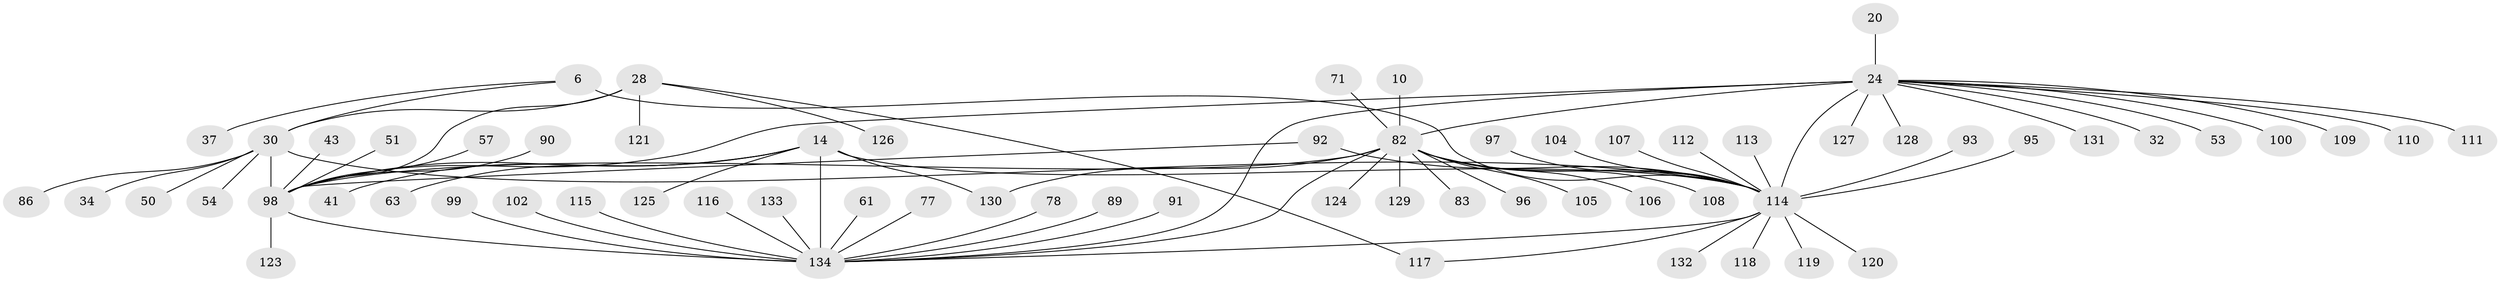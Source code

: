 // original degree distribution, {7: 0.014925373134328358, 13: 0.014925373134328358, 11: 0.029850746268656716, 10: 0.029850746268656716, 5: 0.03731343283582089, 12: 0.014925373134328358, 8: 0.03731343283582089, 9: 0.03731343283582089, 6: 0.007462686567164179, 3: 0.03731343283582089, 1: 0.5895522388059702, 2: 0.13432835820895522, 4: 0.014925373134328358}
// Generated by graph-tools (version 1.1) at 2025/57/03/04/25 21:57:19]
// undirected, 67 vertices, 79 edges
graph export_dot {
graph [start="1"]
  node [color=gray90,style=filled];
  6 [super="+1"];
  10 [super="+9"];
  14 [super="+13"];
  20 [super="+19"];
  24 [super="+21+23"];
  28 [super="+26"];
  30 [super="+29"];
  32;
  34;
  37;
  41;
  43;
  50;
  51;
  53;
  54;
  57;
  61;
  63;
  71;
  77;
  78;
  82 [super="+55+68+12+40+47+56+58+59+65+67+70"];
  83;
  86;
  89;
  90;
  91;
  92;
  93;
  95;
  96 [super="+75"];
  97 [super="+84"];
  98 [super="+27+36"];
  99;
  100 [super="+76"];
  102;
  104;
  105;
  106 [super="+85"];
  107 [super="+94"];
  108;
  109 [super="+103"];
  110;
  111 [super="+64"];
  112;
  113;
  114 [super="+31+5+101+38+42+72+73+80"];
  115;
  116;
  117 [super="+74"];
  118;
  119;
  120;
  121;
  123;
  124;
  125;
  126 [super="+122"];
  127 [super="+60"];
  128;
  129;
  130 [super="+79"];
  131;
  132;
  133;
  134 [super="+66+81+87+48"];
  6 -- 37;
  6 -- 30;
  6 -- 114 [weight=8];
  10 -- 82 [weight=8];
  14 -- 41;
  14 -- 125;
  14 -- 63;
  14 -- 130;
  14 -- 114;
  14 -- 98;
  14 -- 134 [weight=8];
  20 -- 24 [weight=8];
  24 -- 53;
  24 -- 128;
  24 -- 114 [weight=3];
  24 -- 127;
  24 -- 109;
  24 -- 82 [weight=2];
  24 -- 32;
  24 -- 131;
  24 -- 100;
  24 -- 110;
  24 -- 111;
  24 -- 98;
  24 -- 134;
  28 -- 30 [weight=4];
  28 -- 121;
  28 -- 117;
  28 -- 126;
  28 -- 98 [weight=4];
  30 -- 50;
  30 -- 86;
  30 -- 34;
  30 -- 54;
  30 -- 114 [weight=2];
  30 -- 98 [weight=4];
  43 -- 98;
  51 -- 98;
  57 -- 98;
  61 -- 134;
  71 -- 82;
  77 -- 134;
  78 -- 134;
  82 -- 129;
  82 -- 130;
  82 -- 83;
  82 -- 96;
  82 -- 105;
  82 -- 106;
  82 -- 108;
  82 -- 114;
  82 -- 124;
  82 -- 98;
  82 -- 134;
  89 -- 134;
  90 -- 98;
  91 -- 134;
  92 -- 114;
  92 -- 98;
  93 -- 114;
  95 -- 114;
  97 -- 114;
  98 -- 134 [weight=2];
  98 -- 123;
  99 -- 134;
  102 -- 134;
  104 -- 114;
  107 -- 114;
  112 -- 114;
  113 -- 114;
  114 -- 132;
  114 -- 117;
  114 -- 118;
  114 -- 119;
  114 -- 120;
  114 -- 134 [weight=2];
  115 -- 134;
  116 -- 134;
  133 -- 134;
}
